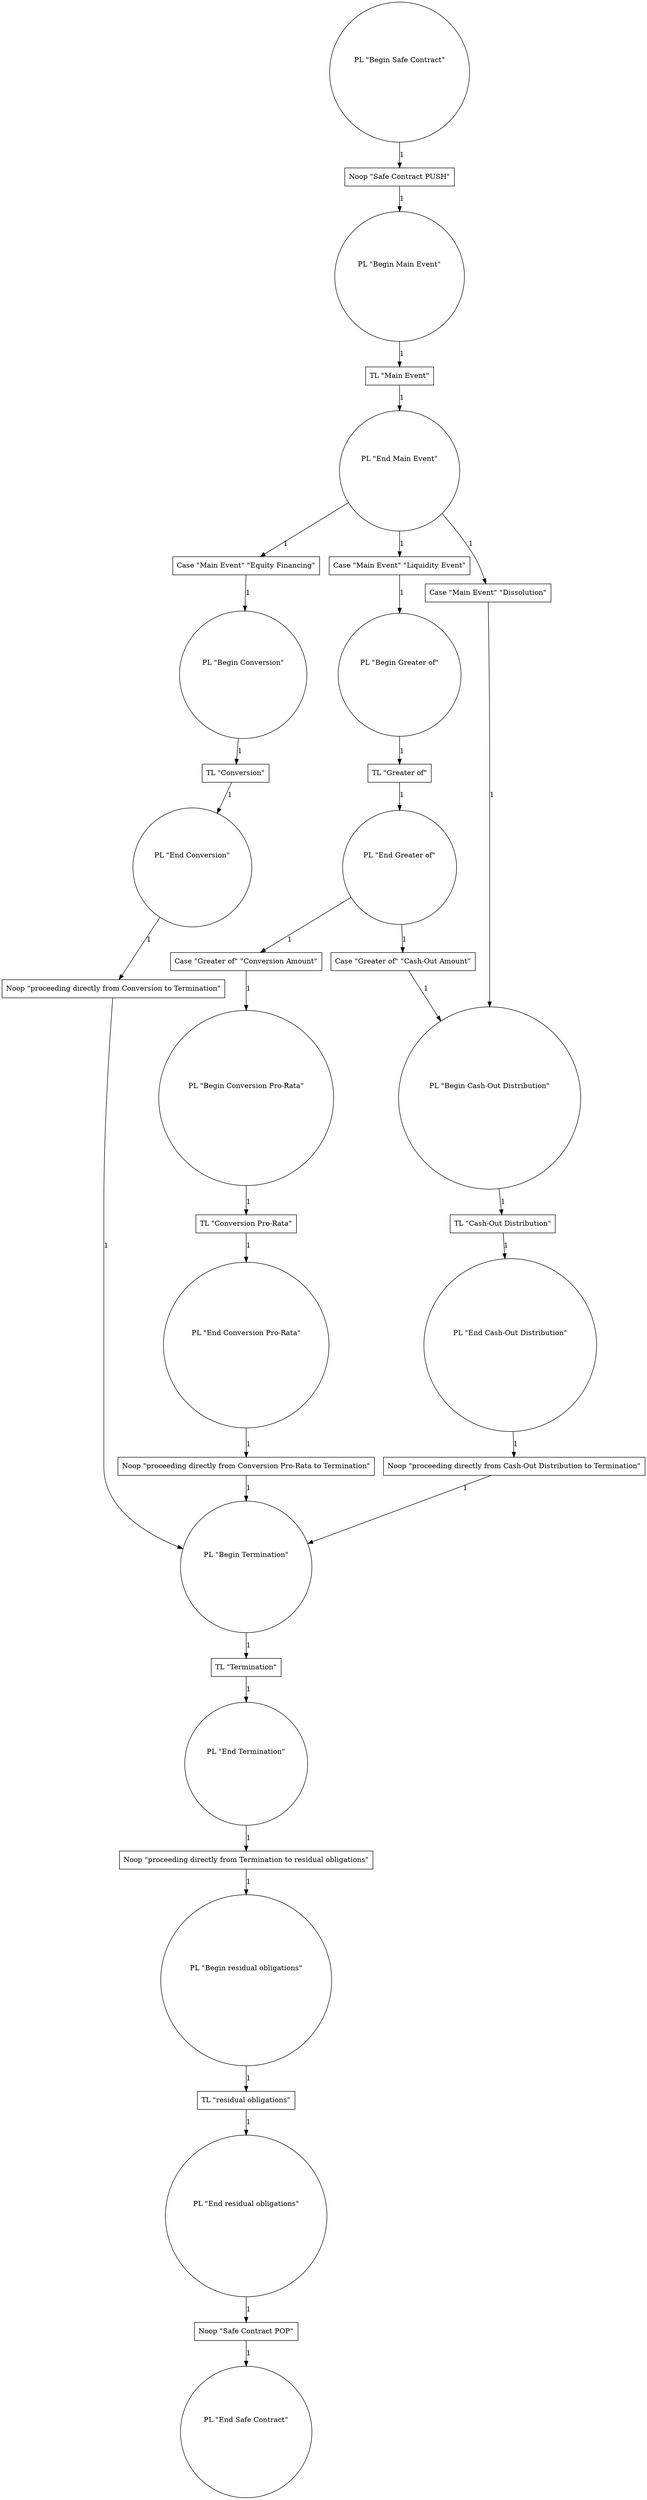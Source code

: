 digraph {
    1 [label="PL \"Begin Safe Contract\"\n\n\n "
      ,shape=circle];
    2 [label="PL \"Begin Main Event\"\n\n\n "
      ,shape=circle];
    3 [label="PL \"End Main Event\"\n\n\n "
      ,shape=circle];
    4 [label="PL \"Begin Conversion\"\n\n\n "
      ,shape=circle];
    5 [label="PL \"End Conversion\"\n\n\n "
      ,shape=circle];
    6 [label="PL \"Begin Termination\"\n\n\n "
      ,shape=circle];
    7 [label="PL \"End Termination\"\n\n\n "
      ,shape=circle];
    8 [label="PL \"Begin residual obligations\"\n\n\n "
      ,shape=circle];
    9 [label="PL \"End residual obligations\"\n\n\n "
      ,shape=circle];
    10 [label="PL \"Begin Greater of\"\n\n\n "
       ,shape=circle];
    11 [label="PL \"End Greater of\"\n\n\n "
       ,shape=circle];
    12 [label="PL \"Begin Cash-Out Distribution\"\n\n\n "
       ,shape=circle];
    13 [label="PL \"End Cash-Out Distribution\"\n\n\n "
       ,shape=circle];
    14 [label="PL \"Begin Conversion Pro-Rata\"\n\n\n "
       ,shape=circle];
    15 [label="PL \"End Conversion Pro-Rata\"\n\n\n "
       ,shape=circle];
    16 [label="PL \"End Safe Contract\"\n\n\n "
       ,shape=circle];
    17 [label="Noop \"Safe Contract PUSH\""
       ,shape=box];
    18 [label="TL \"Main Event\""
       ,shape=box];
    19 [label="Case \"Main Event\" \"Equity Financing\""
       ,shape=box];
    20 [label="Case \"Main Event\" \"Liquidity Event\""
       ,shape=box];
    21 [label="Case \"Main Event\" \"Dissolution\""
       ,shape=box];
    22 [label="TL \"Conversion\""
       ,shape=box];
    23 [label="Noop \"proceeding directly from Conversion to Termination\""
       ,shape=box];
    24 [label="TL \"Termination\""
       ,shape=box];
    25 [label="Noop \"proceeding directly from Termination to residual obligations\""
       ,shape=box];
    26 [label="TL \"residual obligations\""
       ,shape=box];
    27 [label="TL \"Greater of\""
       ,shape=box];
    28 [label="Case \"Greater of\" \"Cash-Out Amount\""
       ,shape=box];
    29 [label="Case \"Greater of\" \"Conversion Amount\""
       ,shape=box];
    30 [label="TL \"Cash-Out Distribution\""
       ,shape=box];
    31 [label="Noop \"proceeding directly from Cash-Out Distribution to Termination\""
       ,shape=box];
    32 [label="TL \"Conversion Pro-Rata\""
       ,shape=box];
    33 [label="Noop \"proceeding directly from Conversion Pro-Rata to Termination\""
       ,shape=box];
    34 [label="Noop \"Safe Contract POP\""
       ,shape=box];
    1 -> 17 [label=1];
    2 -> 18 [label=1];
    3 -> 19 [label=1];
    3 -> 20 [label=1];
    3 -> 21 [label=1];
    4 -> 22 [label=1];
    5 -> 23 [label=1];
    6 -> 24 [label=1];
    7 -> 25 [label=1];
    8 -> 26 [label=1];
    9 -> 34 [label=1];
    10 -> 27 [label=1];
    11 -> 28 [label=1];
    11 -> 29 [label=1];
    12 -> 30 [label=1];
    13 -> 31 [label=1];
    14 -> 32 [label=1];
    15 -> 33 [label=1];
    17 -> 2 [label=1];
    18 -> 3 [label=1];
    19 -> 4 [label=1];
    20 -> 10 [label=1];
    21 -> 12 [label=1];
    22 -> 5 [label=1];
    23 -> 6 [label=1];
    24 -> 7 [label=1];
    25 -> 8 [label=1];
    26 -> 9 [label=1];
    27 -> 11 [label=1];
    28 -> 12 [label=1];
    29 -> 14 [label=1];
    30 -> 13 [label=1];
    31 -> 6 [label=1];
    32 -> 15 [label=1];
    33 -> 6 [label=1];
    34 -> 16 [label=1];
}
